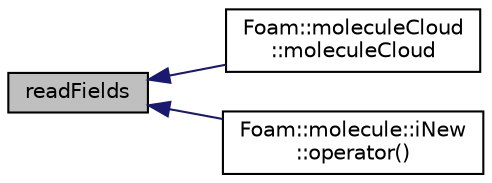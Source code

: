 digraph "readFields"
{
  bgcolor="transparent";
  edge [fontname="Helvetica",fontsize="10",labelfontname="Helvetica",labelfontsize="10"];
  node [fontname="Helvetica",fontsize="10",shape=record];
  rankdir="LR";
  Node596 [label="readFields",height=0.2,width=0.4,color="black", fillcolor="grey75", style="filled", fontcolor="black"];
  Node596 -> Node597 [dir="back",color="midnightblue",fontsize="10",style="solid",fontname="Helvetica"];
  Node597 [label="Foam::moleculeCloud\l::moleculeCloud",height=0.2,width=0.4,color="black",URL="$a25537.html#ade5b6debf57f898a3786da1b5fbaa451",tooltip="Construct given mesh and potential references. "];
  Node596 -> Node598 [dir="back",color="midnightblue",fontsize="10",style="solid",fontname="Helvetica"];
  Node598 [label="Foam::molecule::iNew\l::operator()",height=0.2,width=0.4,color="black",URL="$a25533.html#a5e5219caac32f0ebcf427805a7112605"];
}

